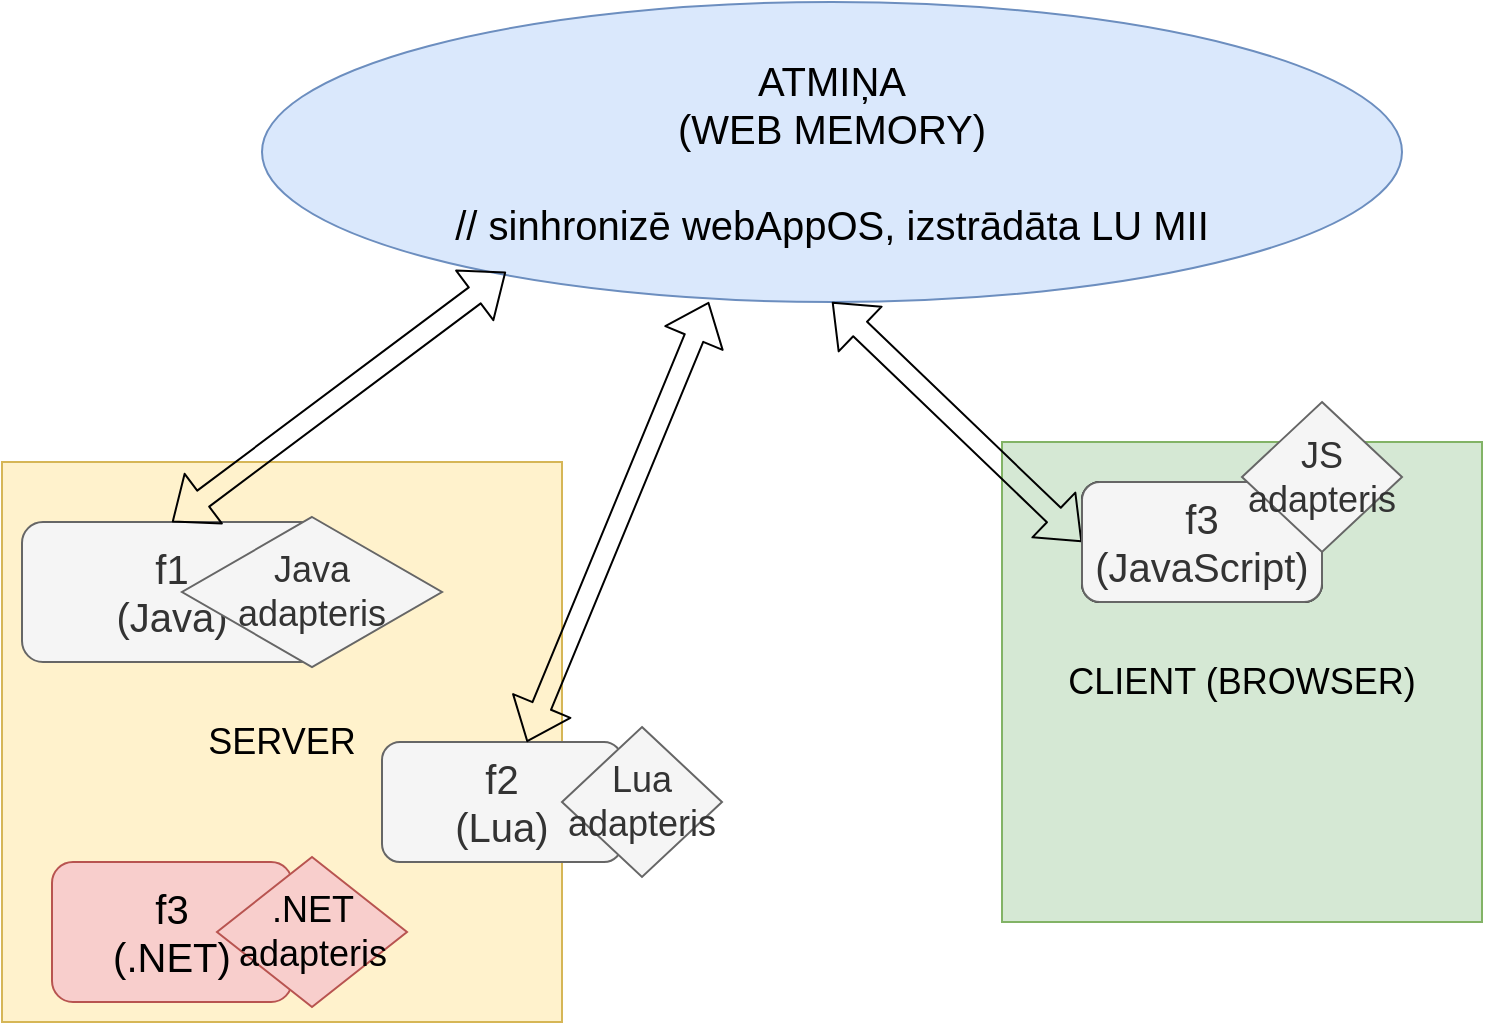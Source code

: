 <mxfile version="16.1.2" type="device"><diagram id="4FGdeTOtzaYVDd9oAVDU" name="Arhitektūra"><mxGraphModel dx="1422" dy="865" grid="1" gridSize="10" guides="1" tooltips="1" connect="1" arrows="1" fold="1" page="1" pageScale="1" pageWidth="827" pageHeight="1169" math="0" shadow="0"><root><mxCell id="0"/><mxCell id="1" parent="0"/><mxCell id="JkYt4D7YUJm8kLFxA-To-1" value="&lt;font style=&quot;font-size: 18px&quot;&gt;SERVER&lt;/font&gt;" style="whiteSpace=wrap;html=1;aspect=fixed;fillColor=#fff2cc;strokeColor=#d6b656;" parent="1" vertex="1"><mxGeometry x="30" y="280" width="280" height="280" as="geometry"/></mxCell><mxCell id="JkYt4D7YUJm8kLFxA-To-2" value="&lt;span style=&quot;font-size: 18px&quot;&gt;CLIENT (BROWSER)&lt;/span&gt;" style="whiteSpace=wrap;html=1;aspect=fixed;fillColor=#d5e8d4;strokeColor=#82b366;" parent="1" vertex="1"><mxGeometry x="530" y="270" width="240" height="240" as="geometry"/></mxCell><mxCell id="JkYt4D7YUJm8kLFxA-To-3" value="&lt;font style=&quot;font-size: 20px&quot;&gt;ATMIŅA&lt;br&gt;(WEB MEMORY)&lt;br&gt;&lt;br&gt;// sinhronizē webAppOS, izstrādāta LU MII&lt;br&gt;&lt;/font&gt;" style="ellipse;whiteSpace=wrap;html=1;fillColor=#dae8fc;strokeColor=#6c8ebf;" parent="1" vertex="1"><mxGeometry x="160" y="50" width="570" height="150" as="geometry"/></mxCell><mxCell id="JkYt4D7YUJm8kLFxA-To-4" value="&lt;font style=&quot;font-size: 20px&quot;&gt;f1&lt;br&gt;(Java)&lt;br&gt;&lt;/font&gt;" style="rounded=1;whiteSpace=wrap;html=1;fillColor=#f5f5f5;fontColor=#333333;strokeColor=#666666;" parent="1" vertex="1"><mxGeometry x="40" y="310" width="150" height="70" as="geometry"/></mxCell><mxCell id="JkYt4D7YUJm8kLFxA-To-5" value="&lt;font style=&quot;font-size: 20px&quot;&gt;f2&lt;br&gt;(Lua)&lt;br&gt;&lt;/font&gt;" style="rounded=1;whiteSpace=wrap;html=1;fillColor=#f5f5f5;fontColor=#333333;strokeColor=#666666;" parent="1" vertex="1"><mxGeometry x="220" y="420" width="120" height="60" as="geometry"/></mxCell><mxCell id="JkYt4D7YUJm8kLFxA-To-6" value="&lt;font style=&quot;font-size: 20px&quot;&gt;f3&lt;br&gt;(JavaScript)&lt;br&gt;&lt;/font&gt;" style="rounded=1;whiteSpace=wrap;html=1;" parent="1" vertex="1"><mxGeometry x="570" y="290" width="120" height="60" as="geometry"/></mxCell><mxCell id="JkYt4D7YUJm8kLFxA-To-7" value="&lt;font style=&quot;font-size: 18px&quot;&gt;Java &lt;br&gt;adapteris&lt;/font&gt;" style="rhombus;whiteSpace=wrap;html=1;fillColor=#f5f5f5;fontColor=#333333;strokeColor=#666666;" parent="1" vertex="1"><mxGeometry x="120" y="307.5" width="130" height="75" as="geometry"/></mxCell><mxCell id="JkYt4D7YUJm8kLFxA-To-8" value="&lt;font style=&quot;font-size: 18px&quot;&gt;Lua&lt;br&gt;adapteris&lt;/font&gt;" style="rhombus;whiteSpace=wrap;html=1;fillColor=#f5f5f5;fontColor=#333333;strokeColor=#666666;" parent="1" vertex="1"><mxGeometry x="310" y="412.5" width="80" height="75" as="geometry"/></mxCell><mxCell id="JkYt4D7YUJm8kLFxA-To-18" value="" style="shape=flexArrow;endArrow=classic;startArrow=classic;html=1;entryX=0.392;entryY=1;entryDx=0;entryDy=0;entryPerimeter=0;" parent="1" source="JkYt4D7YUJm8kLFxA-To-5" target="JkYt4D7YUJm8kLFxA-To-3" edge="1"><mxGeometry width="50" height="50" relative="1" as="geometry"><mxPoint x="390" y="470" as="sourcePoint"/><mxPoint x="440" y="420" as="targetPoint"/></mxGeometry></mxCell><mxCell id="JkYt4D7YUJm8kLFxA-To-19" value="" style="shape=flexArrow;endArrow=classic;startArrow=classic;html=1;entryX=0.214;entryY=0.9;entryDx=0;entryDy=0;entryPerimeter=0;exitX=0.5;exitY=0;exitDx=0;exitDy=0;" parent="1" source="JkYt4D7YUJm8kLFxA-To-4" target="JkYt4D7YUJm8kLFxA-To-3" edge="1"><mxGeometry width="50" height="50" relative="1" as="geometry"><mxPoint x="200.0" y="290" as="sourcePoint"/><mxPoint x="300.87" y="90" as="targetPoint"/></mxGeometry></mxCell><mxCell id="B9dX00zG2NZfwgZzWwMn-1" value="" style="shape=flexArrow;endArrow=classic;startArrow=classic;html=1;entryX=0.5;entryY=1;entryDx=0;entryDy=0;exitX=0;exitY=0.5;exitDx=0;exitDy=0;" edge="1" parent="1" source="JkYt4D7YUJm8kLFxA-To-6" target="JkYt4D7YUJm8kLFxA-To-3"><mxGeometry width="50" height="50" relative="1" as="geometry"><mxPoint x="430.003" y="650" as="sourcePoint"/><mxPoint x="521.03" y="430" as="targetPoint"/></mxGeometry></mxCell><mxCell id="B9dX00zG2NZfwgZzWwMn-2" value="&lt;font style=&quot;font-size: 20px&quot;&gt;f3&lt;br&gt;(.NET)&lt;br&gt;&lt;/font&gt;" style="rounded=1;whiteSpace=wrap;html=1;fillColor=#f8cecc;strokeColor=#b85450;" vertex="1" parent="1"><mxGeometry x="55" y="480" width="120" height="70" as="geometry"/></mxCell><mxCell id="B9dX00zG2NZfwgZzWwMn-3" value="&lt;font style=&quot;font-size: 18px&quot;&gt;.NET&lt;br&gt;adapteris&lt;/font&gt;" style="rhombus;whiteSpace=wrap;html=1;fillColor=#f8cecc;strokeColor=#b85450;" vertex="1" parent="1"><mxGeometry x="137.5" y="477.5" width="95" height="75" as="geometry"/></mxCell><mxCell id="B9dX00zG2NZfwgZzWwMn-4" value="&lt;font style=&quot;font-size: 20px&quot;&gt;f3&lt;br&gt;(JavaScript)&lt;br&gt;&lt;/font&gt;" style="rounded=1;whiteSpace=wrap;html=1;fillColor=#f5f5f5;fontColor=#333333;strokeColor=#666666;" vertex="1" parent="1"><mxGeometry x="570" y="290" width="120" height="60" as="geometry"/></mxCell><mxCell id="JkYt4D7YUJm8kLFxA-To-9" value="&lt;font style=&quot;font-size: 18px&quot;&gt;JS&lt;br&gt;adapteris&lt;/font&gt;" style="rhombus;whiteSpace=wrap;html=1;fillColor=#f5f5f5;fontColor=#333333;strokeColor=#666666;" parent="1" vertex="1"><mxGeometry x="650" y="250" width="80" height="75" as="geometry"/></mxCell></root></mxGraphModel></diagram></mxfile>